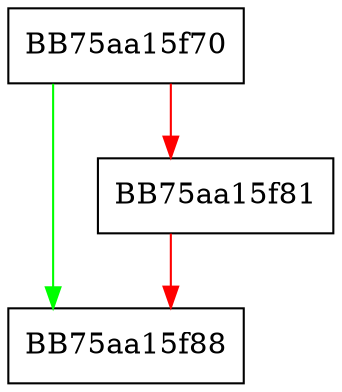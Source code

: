 digraph vdll_receiver_end_x86 {
  node [shape="box"];
  graph [splines=ortho];
  BB75aa15f70 -> BB75aa15f88 [color="green"];
  BB75aa15f70 -> BB75aa15f81 [color="red"];
  BB75aa15f81 -> BB75aa15f88 [color="red"];
}